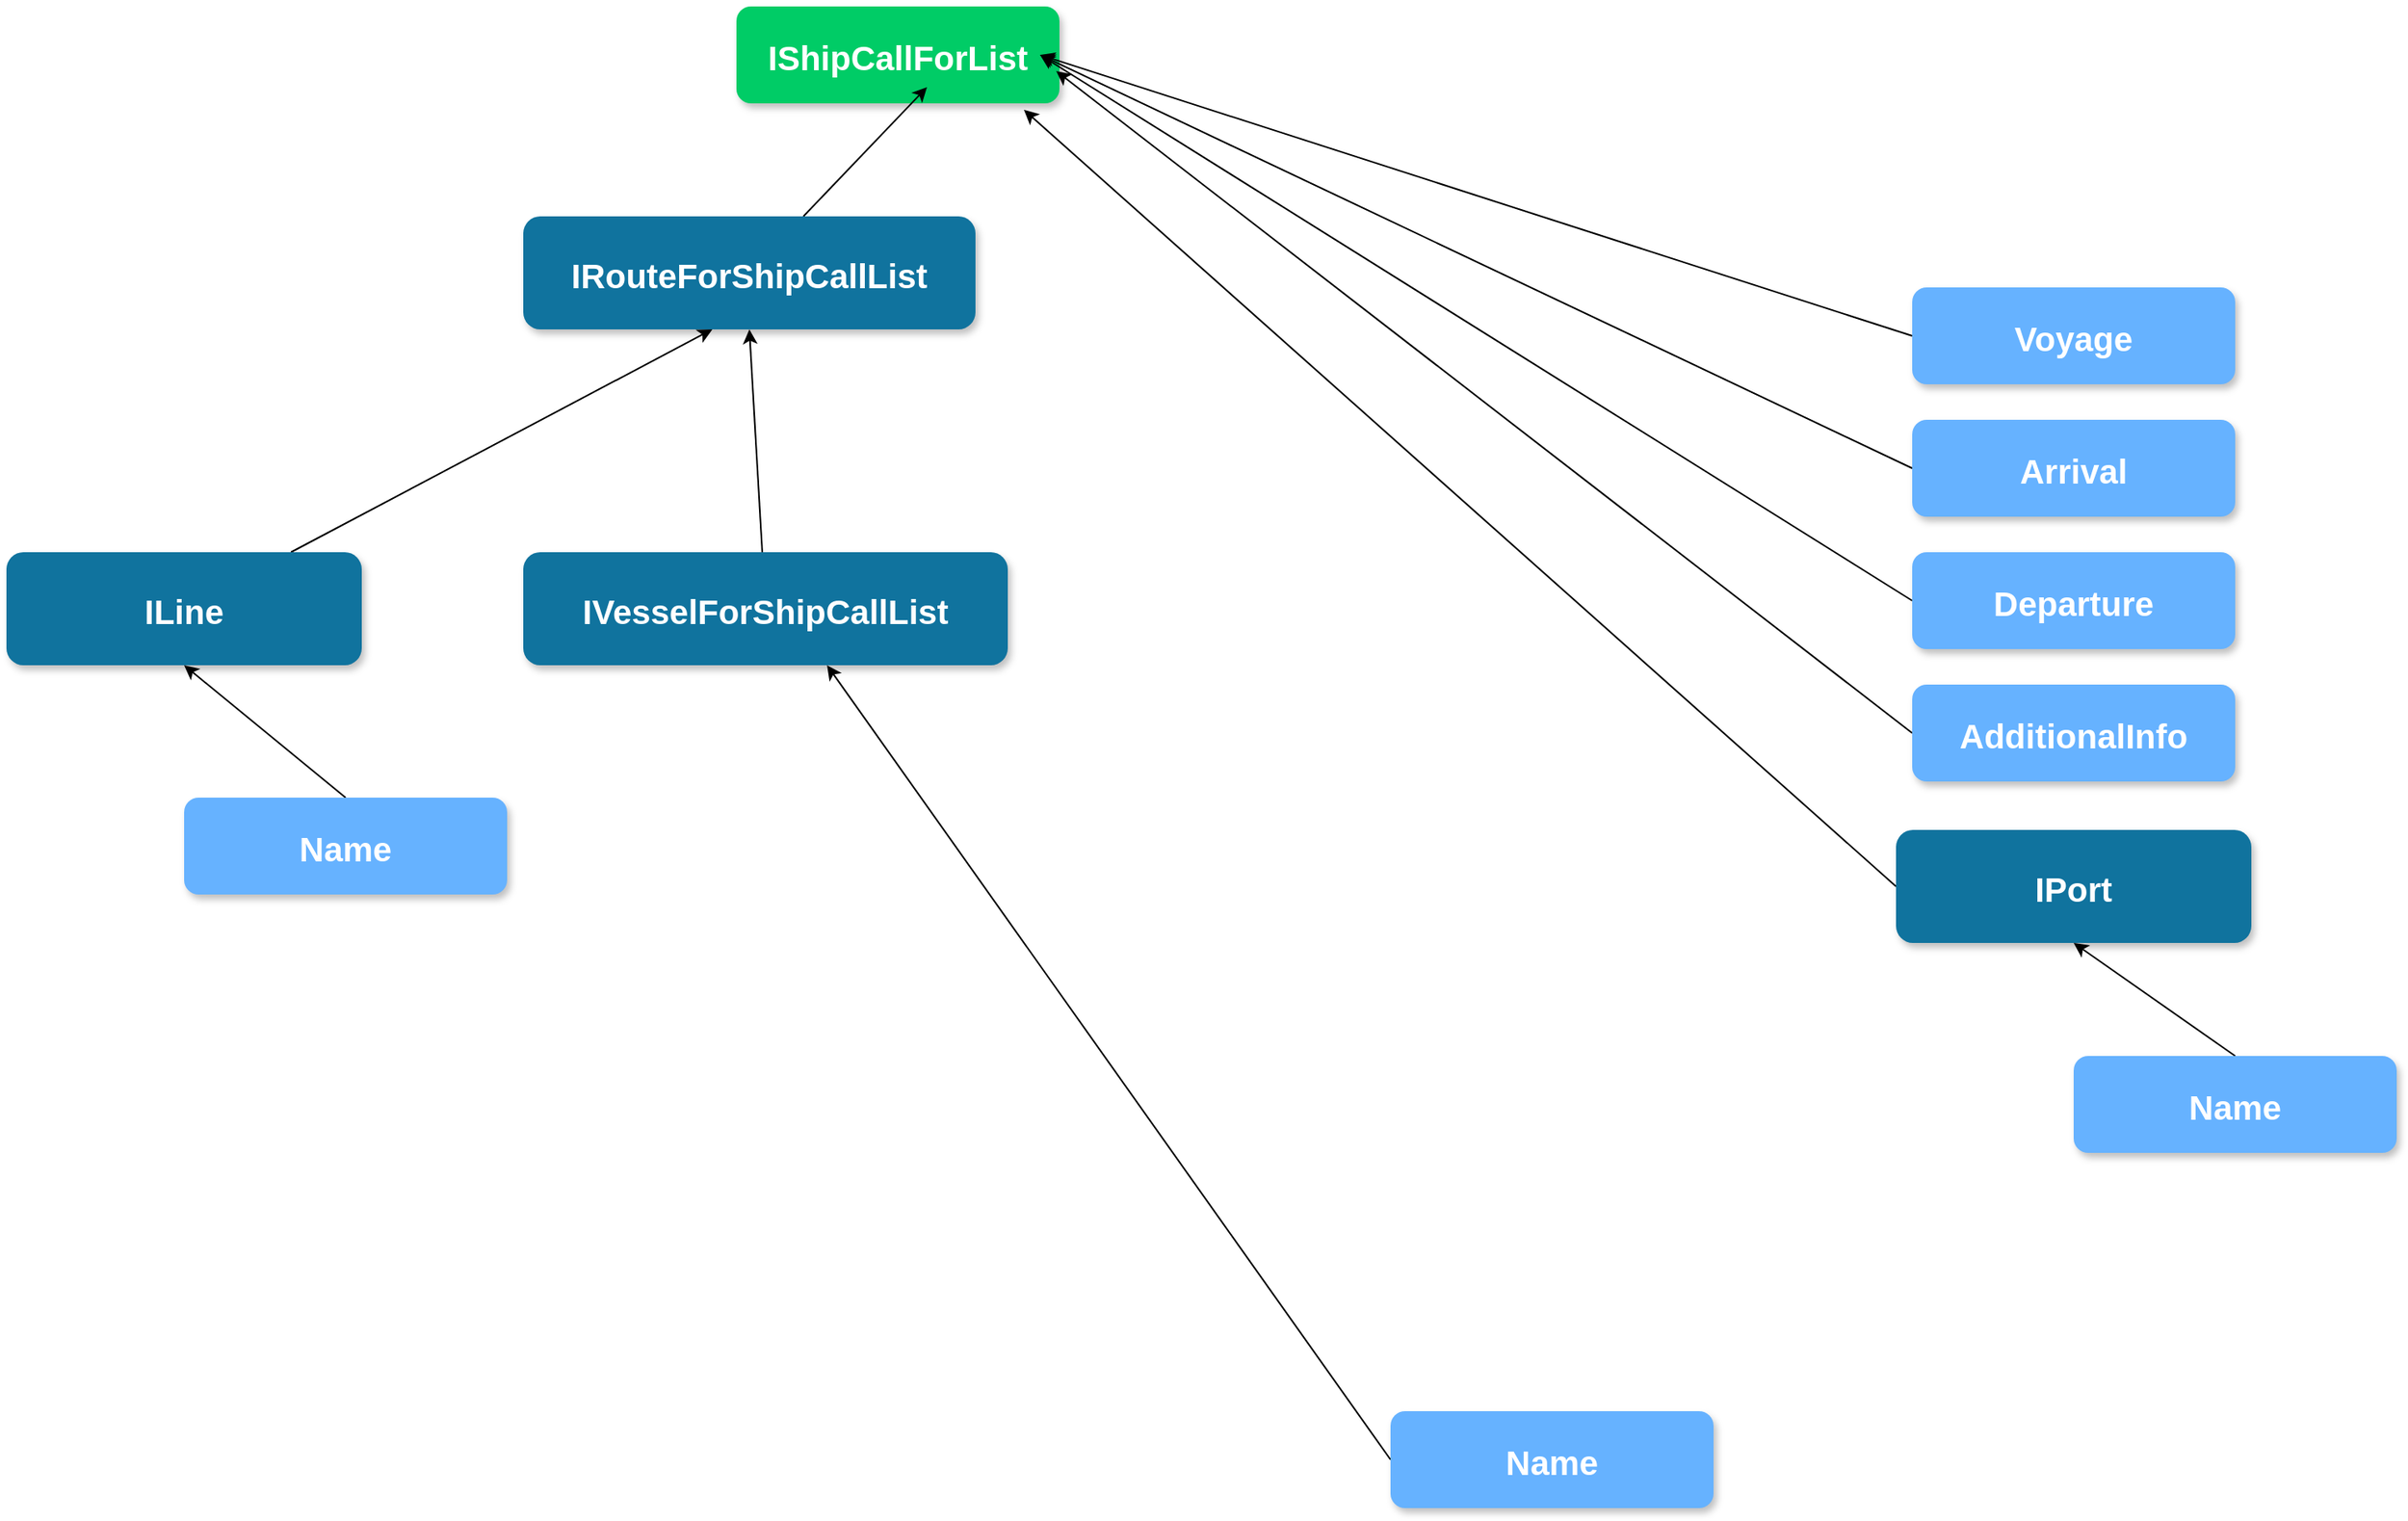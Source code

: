 <mxfile version="17.4.5" type="github"><diagram name="Page-1" id="97916047-d0de-89f5-080d-49f4d83e522f"><mxGraphModel dx="1422" dy="722" grid="1" gridSize="10" guides="1" tooltips="1" connect="1" arrows="1" fold="1" page="1" pageScale="1.5" pageWidth="1169" pageHeight="827" background="none" math="0" shadow="0"><root><mxCell id="0"/><mxCell id="1" parent="0"/><mxCell id="2" value="IShipCallForList" style="rounded=1;fillColor=#00CC66;strokeColor=none;shadow=1;gradientColor=none;fontStyle=1;fontColor=#FFFFFF;fontSize=21&#xA;;" parent="1" vertex="1"><mxGeometry x="672" y="180" width="200" height="60" as="geometry"/></mxCell><mxCell id="lcggfKQUq6D2q7CxVZYy-72" style="edgeStyle=none;rounded=0;orthogonalLoop=1;jettySize=auto;html=1;entryX=0.59;entryY=0.833;entryDx=0;entryDy=0;entryPerimeter=0;" parent="1" source="3" target="2" edge="1"><mxGeometry relative="1" as="geometry"/></mxCell><mxCell id="3" value="IRouteForShipCallList" style="rounded=1;fillColor=#10739E;strokeColor=none;shadow=1;gradientColor=none;fontStyle=1;fontColor=#FFFFFF;fontSize=21&#xA;;" parent="1" vertex="1"><mxGeometry x="540" y="310" width="280" height="70" as="geometry"/></mxCell><mxCell id="lcggfKQUq6D2q7CxVZYy-68" style="edgeStyle=none;rounded=0;orthogonalLoop=1;jettySize=auto;html=1;exitX=0;exitY=0.5;exitDx=0;exitDy=0;" parent="1" source="lcggfKQUq6D2q7CxVZYy-59" edge="1"><mxGeometry relative="1" as="geometry"><mxPoint x="860" y="210" as="targetPoint"/></mxGeometry></mxCell><mxCell id="lcggfKQUq6D2q7CxVZYy-59" value="Voyage" style="rounded=1;fillColor=#66B2FF;strokeColor=none;shadow=1;gradientColor=none;fontStyle=1;fontColor=#FFFFFF;fontSize=21&#xA;;" parent="1" vertex="1"><mxGeometry x="1400" y="354" width="200" height="60" as="geometry"/></mxCell><mxCell id="lcggfKQUq6D2q7CxVZYy-69" style="edgeStyle=none;rounded=0;orthogonalLoop=1;jettySize=auto;html=1;exitX=0;exitY=0.5;exitDx=0;exitDy=0;" parent="1" source="lcggfKQUq6D2q7CxVZYy-60" edge="1"><mxGeometry relative="1" as="geometry"><mxPoint x="860" y="210" as="targetPoint"/></mxGeometry></mxCell><mxCell id="lcggfKQUq6D2q7CxVZYy-60" value="Arrival" style="rounded=1;fillColor=#66B2FF;strokeColor=none;shadow=1;gradientColor=none;fontStyle=1;fontColor=#FFFFFF;fontSize=21&#xA;;" parent="1" vertex="1"><mxGeometry x="1400" y="436" width="200" height="60" as="geometry"/></mxCell><mxCell id="lcggfKQUq6D2q7CxVZYy-70" style="edgeStyle=none;rounded=0;orthogonalLoop=1;jettySize=auto;html=1;exitX=0;exitY=0.5;exitDx=0;exitDy=0;" parent="1" source="lcggfKQUq6D2q7CxVZYy-61" edge="1"><mxGeometry relative="1" as="geometry"><mxPoint x="860" y="210" as="targetPoint"/></mxGeometry></mxCell><mxCell id="lcggfKQUq6D2q7CxVZYy-61" value="Departure" style="rounded=1;fillColor=#66B2FF;strokeColor=none;shadow=1;gradientColor=none;fontStyle=1;fontColor=#FFFFFF;fontSize=21&#xA;;" parent="1" vertex="1"><mxGeometry x="1400" y="518" width="200" height="60" as="geometry"/></mxCell><mxCell id="lcggfKQUq6D2q7CxVZYy-71" style="edgeStyle=none;rounded=0;orthogonalLoop=1;jettySize=auto;html=1;exitX=0;exitY=0.5;exitDx=0;exitDy=0;" parent="1" source="lcggfKQUq6D2q7CxVZYy-62" edge="1"><mxGeometry relative="1" as="geometry"><mxPoint x="870" y="220" as="targetPoint"/></mxGeometry></mxCell><mxCell id="lcggfKQUq6D2q7CxVZYy-62" value="AdditionalInfo" style="rounded=1;fillColor=#66B2FF;strokeColor=none;shadow=1;gradientColor=none;fontStyle=1;fontColor=#FFFFFF;fontSize=21&#xA;;" parent="1" vertex="1"><mxGeometry x="1400" y="600" width="200" height="60" as="geometry"/></mxCell><mxCell id="lcggfKQUq6D2q7CxVZYy-65" style="edgeStyle=none;rounded=0;orthogonalLoop=1;jettySize=auto;html=1;entryX=0;entryY=0.75;entryDx=0;entryDy=0;" parent="1" edge="1"><mxGeometry relative="1" as="geometry"><mxPoint x="1400" y="317" as="sourcePoint"/><mxPoint x="1400" y="317" as="targetPoint"/></mxGeometry></mxCell><mxCell id="lcggfKQUq6D2q7CxVZYy-86" style="edgeStyle=none;rounded=0;orthogonalLoop=1;jettySize=auto;html=1;entryX=0.418;entryY=1;entryDx=0;entryDy=0;entryPerimeter=0;" parent="1" source="lcggfKQUq6D2q7CxVZYy-77" target="3" edge="1"><mxGeometry relative="1" as="geometry"/></mxCell><mxCell id="lcggfKQUq6D2q7CxVZYy-77" value="ILine" style="rounded=1;fillColor=#10739E;strokeColor=none;shadow=1;gradientColor=none;fontStyle=1;fontColor=#FFFFFF;fontSize=21&#xA;;" parent="1" vertex="1"><mxGeometry x="220" y="518" width="220" height="70" as="geometry"/></mxCell><mxCell id="lcggfKQUq6D2q7CxVZYy-87" style="edgeStyle=none;rounded=0;orthogonalLoop=1;jettySize=auto;html=1;entryX=0.5;entryY=1;entryDx=0;entryDy=0;" parent="1" source="lcggfKQUq6D2q7CxVZYy-78" target="3" edge="1"><mxGeometry relative="1" as="geometry"/></mxCell><mxCell id="lcggfKQUq6D2q7CxVZYy-78" value="IVesselForShipCallList" style="rounded=1;fillColor=#10739E;strokeColor=none;shadow=1;gradientColor=none;fontStyle=1;fontColor=#FFFFFF;fontSize=21&#xA;;" parent="1" vertex="1"><mxGeometry x="540" y="518" width="300" height="70" as="geometry"/></mxCell><mxCell id="lcggfKQUq6D2q7CxVZYy-85" style="edgeStyle=none;rounded=0;orthogonalLoop=1;jettySize=auto;html=1;exitX=0;exitY=0.5;exitDx=0;exitDy=0;entryX=0.89;entryY=1.067;entryDx=0;entryDy=0;entryPerimeter=0;" parent="1" source="lcggfKQUq6D2q7CxVZYy-79" target="2" edge="1"><mxGeometry relative="1" as="geometry"/></mxCell><mxCell id="lcggfKQUq6D2q7CxVZYy-79" value="IPort" style="rounded=1;fillColor=#10739E;strokeColor=none;shadow=1;gradientColor=none;fontStyle=1;fontColor=#FFFFFF;fontSize=21&#xA;;" parent="1" vertex="1"><mxGeometry x="1390" y="690" width="220" height="70" as="geometry"/></mxCell><mxCell id="lcggfKQUq6D2q7CxVZYy-84" style="edgeStyle=none;rounded=0;orthogonalLoop=1;jettySize=auto;html=1;exitX=0.5;exitY=0;exitDx=0;exitDy=0;entryX=0.5;entryY=1;entryDx=0;entryDy=0;" parent="1" source="lcggfKQUq6D2q7CxVZYy-82" target="lcggfKQUq6D2q7CxVZYy-79" edge="1"><mxGeometry relative="1" as="geometry"/></mxCell><mxCell id="lcggfKQUq6D2q7CxVZYy-82" value="Name" style="rounded=1;fillColor=#66B2FF;strokeColor=none;shadow=1;gradientColor=none;fontStyle=1;fontColor=#FFFFFF;fontSize=21&#xA;;" parent="1" vertex="1"><mxGeometry x="1500" y="830" width="200" height="60" as="geometry"/></mxCell><mxCell id="lcggfKQUq6D2q7CxVZYy-91" style="edgeStyle=none;rounded=0;orthogonalLoop=1;jettySize=auto;html=1;exitX=0.5;exitY=0;exitDx=0;exitDy=0;entryX=0.5;entryY=1;entryDx=0;entryDy=0;" parent="1" source="lcggfKQUq6D2q7CxVZYy-89" target="lcggfKQUq6D2q7CxVZYy-77" edge="1"><mxGeometry relative="1" as="geometry"/></mxCell><mxCell id="lcggfKQUq6D2q7CxVZYy-89" value="Name" style="rounded=1;fillColor=#66B2FF;strokeColor=none;shadow=1;gradientColor=none;fontStyle=1;fontColor=#FFFFFF;fontSize=21&#xA;;" parent="1" vertex="1"><mxGeometry x="330" y="670" width="200" height="60" as="geometry"/></mxCell><mxCell id="lcggfKQUq6D2q7CxVZYy-113" style="edgeStyle=none;rounded=0;orthogonalLoop=1;jettySize=auto;html=1;exitX=0;exitY=0.5;exitDx=0;exitDy=0;entryX=0.627;entryY=1;entryDx=0;entryDy=0;entryPerimeter=0;" parent="1" source="lcggfKQUq6D2q7CxVZYy-112" target="lcggfKQUq6D2q7CxVZYy-78" edge="1"><mxGeometry relative="1" as="geometry"/></mxCell><mxCell id="lcggfKQUq6D2q7CxVZYy-112" value="Name" style="rounded=1;fillColor=#66B2FF;strokeColor=none;shadow=1;gradientColor=none;fontStyle=1;fontColor=#FFFFFF;fontSize=21&#xA;;" parent="1" vertex="1"><mxGeometry x="1077" y="1050" width="200" height="60" as="geometry"/></mxCell></root></mxGraphModel></diagram></mxfile>